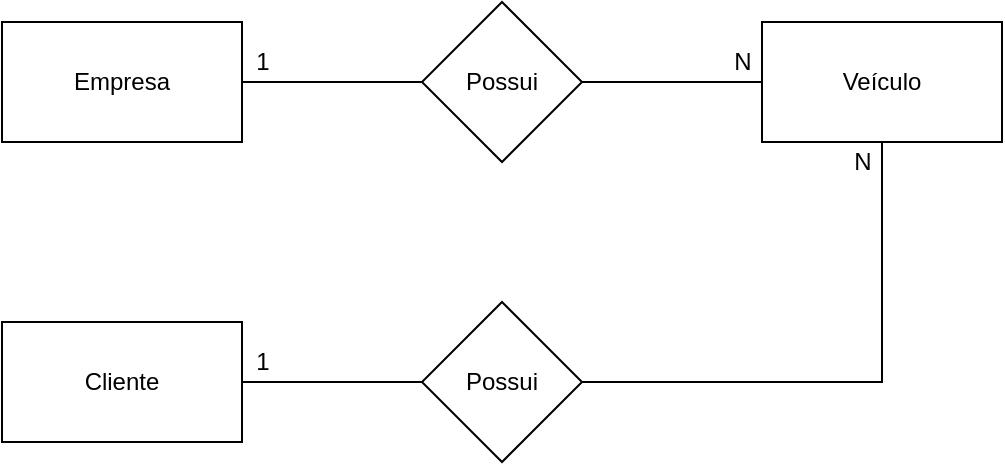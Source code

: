 <mxfile version="14.9.3" type="device"><diagram id="FWb1g4F96HZIuJSDKjXK" name="Page-1"><mxGraphModel dx="1038" dy="521" grid="1" gridSize="10" guides="1" tooltips="1" connect="1" arrows="1" fold="1" page="1" pageScale="1" pageWidth="827" pageHeight="1169" math="0" shadow="0"><root><mxCell id="0"/><mxCell id="1" parent="0"/><mxCell id="nBqcnBDylXg_4oR6YwY1-4" style="edgeStyle=orthogonalEdgeStyle;rounded=0;orthogonalLoop=1;jettySize=auto;html=1;entryX=0;entryY=0.5;entryDx=0;entryDy=0;endArrow=none;endFill=0;" edge="1" parent="1" source="nBqcnBDylXg_4oR6YwY1-1" target="nBqcnBDylXg_4oR6YwY1-2"><mxGeometry relative="1" as="geometry"/></mxCell><mxCell id="nBqcnBDylXg_4oR6YwY1-1" value="Empresa" style="rounded=0;whiteSpace=wrap;html=1;" vertex="1" parent="1"><mxGeometry x="40" y="120" width="120" height="60" as="geometry"/></mxCell><mxCell id="nBqcnBDylXg_4oR6YwY1-5" style="edgeStyle=orthogonalEdgeStyle;rounded=0;orthogonalLoop=1;jettySize=auto;html=1;entryX=0;entryY=0.5;entryDx=0;entryDy=0;endArrow=none;endFill=0;" edge="1" parent="1" source="nBqcnBDylXg_4oR6YwY1-2" target="nBqcnBDylXg_4oR6YwY1-3"><mxGeometry relative="1" as="geometry"/></mxCell><mxCell id="nBqcnBDylXg_4oR6YwY1-2" value="Possui" style="rhombus;whiteSpace=wrap;html=1;" vertex="1" parent="1"><mxGeometry x="250" y="110" width="80" height="80" as="geometry"/></mxCell><mxCell id="nBqcnBDylXg_4oR6YwY1-3" value="Veículo" style="rounded=0;whiteSpace=wrap;html=1;" vertex="1" parent="1"><mxGeometry x="420" y="120" width="120" height="60" as="geometry"/></mxCell><mxCell id="nBqcnBDylXg_4oR6YwY1-6" value="1" style="text;html=1;align=center;verticalAlign=middle;resizable=0;points=[];autosize=1;strokeColor=none;" vertex="1" parent="1"><mxGeometry x="160" y="130" width="20" height="20" as="geometry"/></mxCell><mxCell id="nBqcnBDylXg_4oR6YwY1-7" value="N" style="text;html=1;align=center;verticalAlign=middle;resizable=0;points=[];autosize=1;strokeColor=none;" vertex="1" parent="1"><mxGeometry x="400" y="130" width="20" height="20" as="geometry"/></mxCell><mxCell id="nBqcnBDylXg_4oR6YwY1-8" style="edgeStyle=orthogonalEdgeStyle;rounded=0;orthogonalLoop=1;jettySize=auto;html=1;entryX=0;entryY=0.5;entryDx=0;entryDy=0;endArrow=none;endFill=0;" edge="1" source="nBqcnBDylXg_4oR6YwY1-9" target="nBqcnBDylXg_4oR6YwY1-10" parent="1"><mxGeometry relative="1" as="geometry"/></mxCell><mxCell id="nBqcnBDylXg_4oR6YwY1-9" value="Cliente" style="rounded=0;whiteSpace=wrap;html=1;" vertex="1" parent="1"><mxGeometry x="40" y="270" width="120" height="60" as="geometry"/></mxCell><mxCell id="nBqcnBDylXg_4oR6YwY1-12" style="edgeStyle=orthogonalEdgeStyle;rounded=0;orthogonalLoop=1;jettySize=auto;html=1;entryX=0.5;entryY=1;entryDx=0;entryDy=0;endArrow=none;endFill=0;" edge="1" parent="1" source="nBqcnBDylXg_4oR6YwY1-10" target="nBqcnBDylXg_4oR6YwY1-3"><mxGeometry relative="1" as="geometry"/></mxCell><mxCell id="nBqcnBDylXg_4oR6YwY1-10" value="Possui" style="rhombus;whiteSpace=wrap;html=1;" vertex="1" parent="1"><mxGeometry x="250" y="260" width="80" height="80" as="geometry"/></mxCell><mxCell id="nBqcnBDylXg_4oR6YwY1-11" value="1" style="text;html=1;align=center;verticalAlign=middle;resizable=0;points=[];autosize=1;strokeColor=none;" vertex="1" parent="1"><mxGeometry x="160" y="280" width="20" height="20" as="geometry"/></mxCell><mxCell id="nBqcnBDylXg_4oR6YwY1-13" value="N" style="text;html=1;align=center;verticalAlign=middle;resizable=0;points=[];autosize=1;strokeColor=none;" vertex="1" parent="1"><mxGeometry x="460" y="180" width="20" height="20" as="geometry"/></mxCell></root></mxGraphModel></diagram></mxfile>